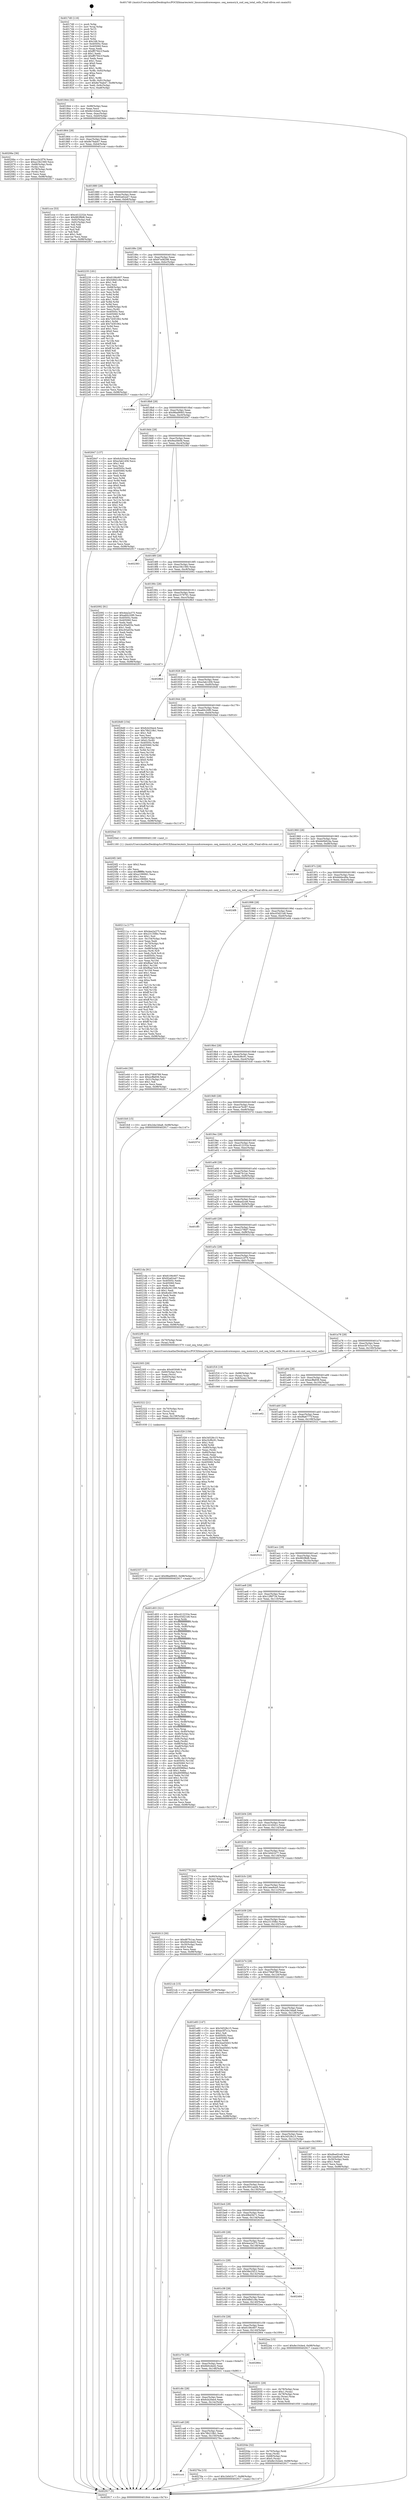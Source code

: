 digraph "0x4017d0" {
  label = "0x4017d0 (/mnt/c/Users/mathe/Desktop/tcc/POCII/binaries/extr_linuxsoundcoreseqoss..seq_memory.h_snd_seq_total_cells_Final-ollvm.out::main(0))"
  labelloc = "t"
  node[shape=record]

  Entry [label="",width=0.3,height=0.3,shape=circle,fillcolor=black,style=filled]
  "0x401844" [label="{
     0x401844 [32]\l
     | [instrs]\l
     &nbsp;&nbsp;0x401844 \<+6\>: mov -0x98(%rbp),%eax\l
     &nbsp;&nbsp;0x40184a \<+2\>: mov %eax,%ecx\l
     &nbsp;&nbsp;0x40184c \<+6\>: sub $0x8e10cbe4,%ecx\l
     &nbsp;&nbsp;0x401852 \<+6\>: mov %eax,-0xac(%rbp)\l
     &nbsp;&nbsp;0x401858 \<+6\>: mov %ecx,-0xb0(%rbp)\l
     &nbsp;&nbsp;0x40185e \<+6\>: je 000000000040206e \<main+0x89e\>\l
  }"]
  "0x40206e" [label="{
     0x40206e [36]\l
     | [instrs]\l
     &nbsp;&nbsp;0x40206e \<+5\>: mov $0xea2c2f76,%eax\l
     &nbsp;&nbsp;0x402073 \<+5\>: mov $0xa10b1560,%ecx\l
     &nbsp;&nbsp;0x402078 \<+4\>: mov -0x68(%rbp),%rdx\l
     &nbsp;&nbsp;0x40207c \<+2\>: mov (%rdx),%esi\l
     &nbsp;&nbsp;0x40207e \<+4\>: mov -0x78(%rbp),%rdx\l
     &nbsp;&nbsp;0x402082 \<+2\>: cmp (%rdx),%esi\l
     &nbsp;&nbsp;0x402084 \<+3\>: cmovl %ecx,%eax\l
     &nbsp;&nbsp;0x402087 \<+6\>: mov %eax,-0x98(%rbp)\l
     &nbsp;&nbsp;0x40208d \<+5\>: jmp 0000000000402917 \<main+0x1147\>\l
  }"]
  "0x401864" [label="{
     0x401864 [28]\l
     | [instrs]\l
     &nbsp;&nbsp;0x401864 \<+5\>: jmp 0000000000401869 \<main+0x99\>\l
     &nbsp;&nbsp;0x401869 \<+6\>: mov -0xac(%rbp),%eax\l
     &nbsp;&nbsp;0x40186f \<+5\>: sub $0x8e76ab47,%eax\l
     &nbsp;&nbsp;0x401874 \<+6\>: mov %eax,-0xb4(%rbp)\l
     &nbsp;&nbsp;0x40187a \<+6\>: je 0000000000401cce \<main+0x4fe\>\l
  }"]
  Exit [label="",width=0.3,height=0.3,shape=circle,fillcolor=black,style=filled,peripheries=2]
  "0x401cce" [label="{
     0x401cce [53]\l
     | [instrs]\l
     &nbsp;&nbsp;0x401cce \<+5\>: mov $0xcd12232e,%eax\l
     &nbsp;&nbsp;0x401cd3 \<+5\>: mov $0x982f8d6,%ecx\l
     &nbsp;&nbsp;0x401cd8 \<+6\>: mov -0x92(%rbp),%dl\l
     &nbsp;&nbsp;0x401cde \<+7\>: mov -0x91(%rbp),%sil\l
     &nbsp;&nbsp;0x401ce5 \<+3\>: mov %dl,%dil\l
     &nbsp;&nbsp;0x401ce8 \<+3\>: and %sil,%dil\l
     &nbsp;&nbsp;0x401ceb \<+3\>: xor %sil,%dl\l
     &nbsp;&nbsp;0x401cee \<+3\>: or %dl,%dil\l
     &nbsp;&nbsp;0x401cf1 \<+4\>: test $0x1,%dil\l
     &nbsp;&nbsp;0x401cf5 \<+3\>: cmovne %ecx,%eax\l
     &nbsp;&nbsp;0x401cf8 \<+6\>: mov %eax,-0x98(%rbp)\l
     &nbsp;&nbsp;0x401cfe \<+5\>: jmp 0000000000402917 \<main+0x1147\>\l
  }"]
  "0x401880" [label="{
     0x401880 [28]\l
     | [instrs]\l
     &nbsp;&nbsp;0x401880 \<+5\>: jmp 0000000000401885 \<main+0xb5\>\l
     &nbsp;&nbsp;0x401885 \<+6\>: mov -0xac(%rbp),%eax\l
     &nbsp;&nbsp;0x40188b \<+5\>: sub $0x92a62a47,%eax\l
     &nbsp;&nbsp;0x401890 \<+6\>: mov %eax,-0xb8(%rbp)\l
     &nbsp;&nbsp;0x401896 \<+6\>: je 0000000000402235 \<main+0xa65\>\l
  }"]
  "0x402917" [label="{
     0x402917 [5]\l
     | [instrs]\l
     &nbsp;&nbsp;0x402917 \<+5\>: jmp 0000000000401844 \<main+0x74\>\l
  }"]
  "0x4017d0" [label="{
     0x4017d0 [116]\l
     | [instrs]\l
     &nbsp;&nbsp;0x4017d0 \<+1\>: push %rbp\l
     &nbsp;&nbsp;0x4017d1 \<+3\>: mov %rsp,%rbp\l
     &nbsp;&nbsp;0x4017d4 \<+2\>: push %r15\l
     &nbsp;&nbsp;0x4017d6 \<+2\>: push %r14\l
     &nbsp;&nbsp;0x4017d8 \<+2\>: push %r13\l
     &nbsp;&nbsp;0x4017da \<+2\>: push %r12\l
     &nbsp;&nbsp;0x4017dc \<+1\>: push %rbx\l
     &nbsp;&nbsp;0x4017dd \<+7\>: sub $0x168,%rsp\l
     &nbsp;&nbsp;0x4017e4 \<+7\>: mov 0x40505c,%eax\l
     &nbsp;&nbsp;0x4017eb \<+7\>: mov 0x405060,%ecx\l
     &nbsp;&nbsp;0x4017f2 \<+2\>: mov %eax,%edx\l
     &nbsp;&nbsp;0x4017f4 \<+6\>: sub $0xff57941f,%edx\l
     &nbsp;&nbsp;0x4017fa \<+3\>: sub $0x1,%edx\l
     &nbsp;&nbsp;0x4017fd \<+6\>: add $0xff57941f,%edx\l
     &nbsp;&nbsp;0x401803 \<+3\>: imul %edx,%eax\l
     &nbsp;&nbsp;0x401806 \<+3\>: and $0x1,%eax\l
     &nbsp;&nbsp;0x401809 \<+3\>: cmp $0x0,%eax\l
     &nbsp;&nbsp;0x40180c \<+4\>: sete %r8b\l
     &nbsp;&nbsp;0x401810 \<+4\>: and $0x1,%r8b\l
     &nbsp;&nbsp;0x401814 \<+7\>: mov %r8b,-0x92(%rbp)\l
     &nbsp;&nbsp;0x40181b \<+3\>: cmp $0xa,%ecx\l
     &nbsp;&nbsp;0x40181e \<+4\>: setl %r8b\l
     &nbsp;&nbsp;0x401822 \<+4\>: and $0x1,%r8b\l
     &nbsp;&nbsp;0x401826 \<+7\>: mov %r8b,-0x91(%rbp)\l
     &nbsp;&nbsp;0x40182d \<+10\>: movl $0x8e76ab47,-0x98(%rbp)\l
     &nbsp;&nbsp;0x401837 \<+6\>: mov %edi,-0x9c(%rbp)\l
     &nbsp;&nbsp;0x40183d \<+7\>: mov %rsi,-0xa8(%rbp)\l
  }"]
  "0x401cc4" [label="{
     0x401cc4\l
  }", style=dashed]
  "0x402235" [label="{
     0x402235 [181]\l
     | [instrs]\l
     &nbsp;&nbsp;0x402235 \<+5\>: mov $0x6106c607,%eax\l
     &nbsp;&nbsp;0x40223a \<+5\>: mov $0x5d8d1c8a,%ecx\l
     &nbsp;&nbsp;0x40223f \<+2\>: mov $0x1,%dl\l
     &nbsp;&nbsp;0x402241 \<+2\>: xor %esi,%esi\l
     &nbsp;&nbsp;0x402243 \<+4\>: mov -0x68(%rbp),%rdi\l
     &nbsp;&nbsp;0x402247 \<+3\>: mov (%rdi),%r8d\l
     &nbsp;&nbsp;0x40224a \<+3\>: mov %esi,%r9d\l
     &nbsp;&nbsp;0x40224d \<+3\>: sub %r8d,%r9d\l
     &nbsp;&nbsp;0x402250 \<+3\>: mov %esi,%r8d\l
     &nbsp;&nbsp;0x402253 \<+4\>: sub $0x1,%r8d\l
     &nbsp;&nbsp;0x402257 \<+3\>: add %r8d,%r9d\l
     &nbsp;&nbsp;0x40225a \<+3\>: sub %r9d,%esi\l
     &nbsp;&nbsp;0x40225d \<+4\>: mov -0x68(%rbp),%rdi\l
     &nbsp;&nbsp;0x402261 \<+2\>: mov %esi,(%rdi)\l
     &nbsp;&nbsp;0x402263 \<+7\>: mov 0x40505c,%esi\l
     &nbsp;&nbsp;0x40226a \<+8\>: mov 0x405060,%r8d\l
     &nbsp;&nbsp;0x402272 \<+3\>: mov %esi,%r9d\l
     &nbsp;&nbsp;0x402275 \<+7\>: sub $0x7d3f1062,%r9d\l
     &nbsp;&nbsp;0x40227c \<+4\>: sub $0x1,%r9d\l
     &nbsp;&nbsp;0x402280 \<+7\>: add $0x7d3f1062,%r9d\l
     &nbsp;&nbsp;0x402287 \<+4\>: imul %r9d,%esi\l
     &nbsp;&nbsp;0x40228b \<+3\>: and $0x1,%esi\l
     &nbsp;&nbsp;0x40228e \<+3\>: cmp $0x0,%esi\l
     &nbsp;&nbsp;0x402291 \<+4\>: sete %r10b\l
     &nbsp;&nbsp;0x402295 \<+4\>: cmp $0xa,%r8d\l
     &nbsp;&nbsp;0x402299 \<+4\>: setl %r11b\l
     &nbsp;&nbsp;0x40229d \<+3\>: mov %r10b,%bl\l
     &nbsp;&nbsp;0x4022a0 \<+3\>: xor $0xff,%bl\l
     &nbsp;&nbsp;0x4022a3 \<+3\>: mov %r11b,%r14b\l
     &nbsp;&nbsp;0x4022a6 \<+4\>: xor $0xff,%r14b\l
     &nbsp;&nbsp;0x4022aa \<+3\>: xor $0x0,%dl\l
     &nbsp;&nbsp;0x4022ad \<+3\>: mov %bl,%r15b\l
     &nbsp;&nbsp;0x4022b0 \<+4\>: and $0x0,%r15b\l
     &nbsp;&nbsp;0x4022b4 \<+3\>: and %dl,%r10b\l
     &nbsp;&nbsp;0x4022b7 \<+3\>: mov %r14b,%r12b\l
     &nbsp;&nbsp;0x4022ba \<+4\>: and $0x0,%r12b\l
     &nbsp;&nbsp;0x4022be \<+3\>: and %dl,%r11b\l
     &nbsp;&nbsp;0x4022c1 \<+3\>: or %r10b,%r15b\l
     &nbsp;&nbsp;0x4022c4 \<+3\>: or %r11b,%r12b\l
     &nbsp;&nbsp;0x4022c7 \<+3\>: xor %r12b,%r15b\l
     &nbsp;&nbsp;0x4022ca \<+3\>: or %r14b,%bl\l
     &nbsp;&nbsp;0x4022cd \<+3\>: xor $0xff,%bl\l
     &nbsp;&nbsp;0x4022d0 \<+3\>: or $0x0,%dl\l
     &nbsp;&nbsp;0x4022d3 \<+2\>: and %dl,%bl\l
     &nbsp;&nbsp;0x4022d5 \<+3\>: or %bl,%r15b\l
     &nbsp;&nbsp;0x4022d8 \<+4\>: test $0x1,%r15b\l
     &nbsp;&nbsp;0x4022dc \<+3\>: cmovne %ecx,%eax\l
     &nbsp;&nbsp;0x4022df \<+6\>: mov %eax,-0x98(%rbp)\l
     &nbsp;&nbsp;0x4022e5 \<+5\>: jmp 0000000000402917 \<main+0x1147\>\l
  }"]
  "0x40189c" [label="{
     0x40189c [28]\l
     | [instrs]\l
     &nbsp;&nbsp;0x40189c \<+5\>: jmp 00000000004018a1 \<main+0xd1\>\l
     &nbsp;&nbsp;0x4018a1 \<+6\>: mov -0xac(%rbp),%eax\l
     &nbsp;&nbsp;0x4018a7 \<+5\>: sub $0x97e08298,%eax\l
     &nbsp;&nbsp;0x4018ac \<+6\>: mov %eax,-0xbc(%rbp)\l
     &nbsp;&nbsp;0x4018b2 \<+6\>: je 000000000040288e \<main+0x10be\>\l
  }"]
  "0x40276a" [label="{
     0x40276a [15]\l
     | [instrs]\l
     &nbsp;&nbsp;0x40276a \<+10\>: movl $0x1b0d1b77,-0x98(%rbp)\l
     &nbsp;&nbsp;0x402774 \<+5\>: jmp 0000000000402917 \<main+0x1147\>\l
  }"]
  "0x40288e" [label="{
     0x40288e\l
  }", style=dashed]
  "0x4018b8" [label="{
     0x4018b8 [28]\l
     | [instrs]\l
     &nbsp;&nbsp;0x4018b8 \<+5\>: jmp 00000000004018bd \<main+0xed\>\l
     &nbsp;&nbsp;0x4018bd \<+6\>: mov -0xac(%rbp),%eax\l
     &nbsp;&nbsp;0x4018c3 \<+5\>: sub $0x98ad9063,%eax\l
     &nbsp;&nbsp;0x4018c8 \<+6\>: mov %eax,-0xc0(%rbp)\l
     &nbsp;&nbsp;0x4018ce \<+6\>: je 0000000000402647 \<main+0xe77\>\l
  }"]
  "0x401ca8" [label="{
     0x401ca8 [28]\l
     | [instrs]\l
     &nbsp;&nbsp;0x401ca8 \<+5\>: jmp 0000000000401cad \<main+0x4dd\>\l
     &nbsp;&nbsp;0x401cad \<+6\>: mov -0xac(%rbp),%eax\l
     &nbsp;&nbsp;0x401cb3 \<+5\>: sub $0x78b219b1,%eax\l
     &nbsp;&nbsp;0x401cb8 \<+6\>: mov %eax,-0x150(%rbp)\l
     &nbsp;&nbsp;0x401cbe \<+6\>: je 000000000040276a \<main+0xf9a\>\l
  }"]
  "0x402647" [label="{
     0x402647 [137]\l
     | [instrs]\l
     &nbsp;&nbsp;0x402647 \<+5\>: mov $0x6cb20ee4,%eax\l
     &nbsp;&nbsp;0x40264c \<+5\>: mov $0xa3ab1456,%ecx\l
     &nbsp;&nbsp;0x402651 \<+2\>: mov $0x1,%dl\l
     &nbsp;&nbsp;0x402653 \<+2\>: xor %esi,%esi\l
     &nbsp;&nbsp;0x402655 \<+7\>: mov 0x40505c,%edi\l
     &nbsp;&nbsp;0x40265c \<+8\>: mov 0x405060,%r8d\l
     &nbsp;&nbsp;0x402664 \<+3\>: sub $0x1,%esi\l
     &nbsp;&nbsp;0x402667 \<+3\>: mov %edi,%r9d\l
     &nbsp;&nbsp;0x40266a \<+3\>: add %esi,%r9d\l
     &nbsp;&nbsp;0x40266d \<+4\>: imul %r9d,%edi\l
     &nbsp;&nbsp;0x402671 \<+3\>: and $0x1,%edi\l
     &nbsp;&nbsp;0x402674 \<+3\>: cmp $0x0,%edi\l
     &nbsp;&nbsp;0x402677 \<+4\>: sete %r10b\l
     &nbsp;&nbsp;0x40267b \<+4\>: cmp $0xa,%r8d\l
     &nbsp;&nbsp;0x40267f \<+4\>: setl %r11b\l
     &nbsp;&nbsp;0x402683 \<+3\>: mov %r10b,%bl\l
     &nbsp;&nbsp;0x402686 \<+3\>: xor $0xff,%bl\l
     &nbsp;&nbsp;0x402689 \<+3\>: mov %r11b,%r14b\l
     &nbsp;&nbsp;0x40268c \<+4\>: xor $0xff,%r14b\l
     &nbsp;&nbsp;0x402690 \<+3\>: xor $0x1,%dl\l
     &nbsp;&nbsp;0x402693 \<+3\>: mov %bl,%r15b\l
     &nbsp;&nbsp;0x402696 \<+4\>: and $0xff,%r15b\l
     &nbsp;&nbsp;0x40269a \<+3\>: and %dl,%r10b\l
     &nbsp;&nbsp;0x40269d \<+3\>: mov %r14b,%r12b\l
     &nbsp;&nbsp;0x4026a0 \<+4\>: and $0xff,%r12b\l
     &nbsp;&nbsp;0x4026a4 \<+3\>: and %dl,%r11b\l
     &nbsp;&nbsp;0x4026a7 \<+3\>: or %r10b,%r15b\l
     &nbsp;&nbsp;0x4026aa \<+3\>: or %r11b,%r12b\l
     &nbsp;&nbsp;0x4026ad \<+3\>: xor %r12b,%r15b\l
     &nbsp;&nbsp;0x4026b0 \<+3\>: or %r14b,%bl\l
     &nbsp;&nbsp;0x4026b3 \<+3\>: xor $0xff,%bl\l
     &nbsp;&nbsp;0x4026b6 \<+3\>: or $0x1,%dl\l
     &nbsp;&nbsp;0x4026b9 \<+2\>: and %dl,%bl\l
     &nbsp;&nbsp;0x4026bb \<+3\>: or %bl,%r15b\l
     &nbsp;&nbsp;0x4026be \<+4\>: test $0x1,%r15b\l
     &nbsp;&nbsp;0x4026c2 \<+3\>: cmovne %ecx,%eax\l
     &nbsp;&nbsp;0x4026c5 \<+6\>: mov %eax,-0x98(%rbp)\l
     &nbsp;&nbsp;0x4026cb \<+5\>: jmp 0000000000402917 \<main+0x1147\>\l
  }"]
  "0x4018d4" [label="{
     0x4018d4 [28]\l
     | [instrs]\l
     &nbsp;&nbsp;0x4018d4 \<+5\>: jmp 00000000004018d9 \<main+0x109\>\l
     &nbsp;&nbsp;0x4018d9 \<+6\>: mov -0xac(%rbp),%eax\l
     &nbsp;&nbsp;0x4018df \<+5\>: sub $0x9ea5fe0b,%eax\l
     &nbsp;&nbsp;0x4018e4 \<+6\>: mov %eax,-0xc4(%rbp)\l
     &nbsp;&nbsp;0x4018ea \<+6\>: je 0000000000402383 \<main+0xbb3\>\l
  }"]
  "0x402900" [label="{
     0x402900\l
  }", style=dashed]
  "0x402383" [label="{
     0x402383\l
  }", style=dashed]
  "0x4018f0" [label="{
     0x4018f0 [28]\l
     | [instrs]\l
     &nbsp;&nbsp;0x4018f0 \<+5\>: jmp 00000000004018f5 \<main+0x125\>\l
     &nbsp;&nbsp;0x4018f5 \<+6\>: mov -0xac(%rbp),%eax\l
     &nbsp;&nbsp;0x4018fb \<+5\>: sub $0xa10b1560,%eax\l
     &nbsp;&nbsp;0x401900 \<+6\>: mov %eax,-0xc8(%rbp)\l
     &nbsp;&nbsp;0x401906 \<+6\>: je 0000000000402092 \<main+0x8c2\>\l
  }"]
  "0x402337" [label="{
     0x402337 [15]\l
     | [instrs]\l
     &nbsp;&nbsp;0x402337 \<+10\>: movl $0x98ad9063,-0x98(%rbp)\l
     &nbsp;&nbsp;0x402341 \<+5\>: jmp 0000000000402917 \<main+0x1147\>\l
  }"]
  "0x402092" [label="{
     0x402092 [91]\l
     | [instrs]\l
     &nbsp;&nbsp;0x402092 \<+5\>: mov $0x4ea2a375,%eax\l
     &nbsp;&nbsp;0x402097 \<+5\>: mov $0xa60c20f0,%ecx\l
     &nbsp;&nbsp;0x40209c \<+7\>: mov 0x40505c,%edx\l
     &nbsp;&nbsp;0x4020a3 \<+7\>: mov 0x405060,%esi\l
     &nbsp;&nbsp;0x4020aa \<+2\>: mov %edx,%edi\l
     &nbsp;&nbsp;0x4020ac \<+6\>: add $0xc93af25e,%edi\l
     &nbsp;&nbsp;0x4020b2 \<+3\>: sub $0x1,%edi\l
     &nbsp;&nbsp;0x4020b5 \<+6\>: sub $0xc93af25e,%edi\l
     &nbsp;&nbsp;0x4020bb \<+3\>: imul %edi,%edx\l
     &nbsp;&nbsp;0x4020be \<+3\>: and $0x1,%edx\l
     &nbsp;&nbsp;0x4020c1 \<+3\>: cmp $0x0,%edx\l
     &nbsp;&nbsp;0x4020c4 \<+4\>: sete %r8b\l
     &nbsp;&nbsp;0x4020c8 \<+3\>: cmp $0xa,%esi\l
     &nbsp;&nbsp;0x4020cb \<+4\>: setl %r9b\l
     &nbsp;&nbsp;0x4020cf \<+3\>: mov %r8b,%r10b\l
     &nbsp;&nbsp;0x4020d2 \<+3\>: and %r9b,%r10b\l
     &nbsp;&nbsp;0x4020d5 \<+3\>: xor %r9b,%r8b\l
     &nbsp;&nbsp;0x4020d8 \<+3\>: or %r8b,%r10b\l
     &nbsp;&nbsp;0x4020db \<+4\>: test $0x1,%r10b\l
     &nbsp;&nbsp;0x4020df \<+3\>: cmovne %ecx,%eax\l
     &nbsp;&nbsp;0x4020e2 \<+6\>: mov %eax,-0x98(%rbp)\l
     &nbsp;&nbsp;0x4020e8 \<+5\>: jmp 0000000000402917 \<main+0x1147\>\l
  }"]
  "0x40190c" [label="{
     0x40190c [28]\l
     | [instrs]\l
     &nbsp;&nbsp;0x40190c \<+5\>: jmp 0000000000401911 \<main+0x141\>\l
     &nbsp;&nbsp;0x401911 \<+6\>: mov -0xac(%rbp),%eax\l
     &nbsp;&nbsp;0x401917 \<+5\>: sub $0xa1579791,%eax\l
     &nbsp;&nbsp;0x40191c \<+6\>: mov %eax,-0xcc(%rbp)\l
     &nbsp;&nbsp;0x401922 \<+6\>: je 00000000004028b3 \<main+0x10e3\>\l
  }"]
  "0x402322" [label="{
     0x402322 [21]\l
     | [instrs]\l
     &nbsp;&nbsp;0x402322 \<+4\>: mov -0x70(%rbp),%rcx\l
     &nbsp;&nbsp;0x402326 \<+3\>: mov (%rcx),%rcx\l
     &nbsp;&nbsp;0x402329 \<+3\>: mov %rcx,%rdi\l
     &nbsp;&nbsp;0x40232c \<+6\>: mov %eax,-0x158(%rbp)\l
     &nbsp;&nbsp;0x402332 \<+5\>: call 0000000000401030 \<free@plt\>\l
     | [calls]\l
     &nbsp;&nbsp;0x401030 \{1\} (unknown)\l
  }"]
  "0x4028b3" [label="{
     0x4028b3\l
  }", style=dashed]
  "0x401928" [label="{
     0x401928 [28]\l
     | [instrs]\l
     &nbsp;&nbsp;0x401928 \<+5\>: jmp 000000000040192d \<main+0x15d\>\l
     &nbsp;&nbsp;0x40192d \<+6\>: mov -0xac(%rbp),%eax\l
     &nbsp;&nbsp;0x401933 \<+5\>: sub $0xa3ab1456,%eax\l
     &nbsp;&nbsp;0x401938 \<+6\>: mov %eax,-0xd0(%rbp)\l
     &nbsp;&nbsp;0x40193e \<+6\>: je 00000000004026d0 \<main+0xf00\>\l
  }"]
  "0x402305" [label="{
     0x402305 [29]\l
     | [instrs]\l
     &nbsp;&nbsp;0x402305 \<+10\>: movabs $0x4030d6,%rdi\l
     &nbsp;&nbsp;0x40230f \<+4\>: mov -0x60(%rbp),%rcx\l
     &nbsp;&nbsp;0x402313 \<+2\>: mov %eax,(%rcx)\l
     &nbsp;&nbsp;0x402315 \<+4\>: mov -0x60(%rbp),%rcx\l
     &nbsp;&nbsp;0x402319 \<+2\>: mov (%rcx),%esi\l
     &nbsp;&nbsp;0x40231b \<+2\>: mov $0x0,%al\l
     &nbsp;&nbsp;0x40231d \<+5\>: call 0000000000401040 \<printf@plt\>\l
     | [calls]\l
     &nbsp;&nbsp;0x401040 \{1\} (unknown)\l
  }"]
  "0x4026d0" [label="{
     0x4026d0 [154]\l
     | [instrs]\l
     &nbsp;&nbsp;0x4026d0 \<+5\>: mov $0x6cb20ee4,%eax\l
     &nbsp;&nbsp;0x4026d5 \<+5\>: mov $0x78b219b1,%ecx\l
     &nbsp;&nbsp;0x4026da \<+2\>: mov $0x1,%dl\l
     &nbsp;&nbsp;0x4026dc \<+2\>: xor %esi,%esi\l
     &nbsp;&nbsp;0x4026de \<+7\>: mov -0x90(%rbp),%rdi\l
     &nbsp;&nbsp;0x4026e5 \<+6\>: movl $0x0,(%rdi)\l
     &nbsp;&nbsp;0x4026eb \<+8\>: mov 0x40505c,%r8d\l
     &nbsp;&nbsp;0x4026f3 \<+8\>: mov 0x405060,%r9d\l
     &nbsp;&nbsp;0x4026fb \<+3\>: sub $0x1,%esi\l
     &nbsp;&nbsp;0x4026fe \<+3\>: mov %r8d,%r10d\l
     &nbsp;&nbsp;0x402701 \<+3\>: add %esi,%r10d\l
     &nbsp;&nbsp;0x402704 \<+4\>: imul %r10d,%r8d\l
     &nbsp;&nbsp;0x402708 \<+4\>: and $0x1,%r8d\l
     &nbsp;&nbsp;0x40270c \<+4\>: cmp $0x0,%r8d\l
     &nbsp;&nbsp;0x402710 \<+4\>: sete %r11b\l
     &nbsp;&nbsp;0x402714 \<+4\>: cmp $0xa,%r9d\l
     &nbsp;&nbsp;0x402718 \<+3\>: setl %bl\l
     &nbsp;&nbsp;0x40271b \<+3\>: mov %r11b,%r14b\l
     &nbsp;&nbsp;0x40271e \<+4\>: xor $0xff,%r14b\l
     &nbsp;&nbsp;0x402722 \<+3\>: mov %bl,%r15b\l
     &nbsp;&nbsp;0x402725 \<+4\>: xor $0xff,%r15b\l
     &nbsp;&nbsp;0x402729 \<+3\>: xor $0x1,%dl\l
     &nbsp;&nbsp;0x40272c \<+3\>: mov %r14b,%r12b\l
     &nbsp;&nbsp;0x40272f \<+4\>: and $0xff,%r12b\l
     &nbsp;&nbsp;0x402733 \<+3\>: and %dl,%r11b\l
     &nbsp;&nbsp;0x402736 \<+3\>: mov %r15b,%r13b\l
     &nbsp;&nbsp;0x402739 \<+4\>: and $0xff,%r13b\l
     &nbsp;&nbsp;0x40273d \<+2\>: and %dl,%bl\l
     &nbsp;&nbsp;0x40273f \<+3\>: or %r11b,%r12b\l
     &nbsp;&nbsp;0x402742 \<+3\>: or %bl,%r13b\l
     &nbsp;&nbsp;0x402745 \<+3\>: xor %r13b,%r12b\l
     &nbsp;&nbsp;0x402748 \<+3\>: or %r15b,%r14b\l
     &nbsp;&nbsp;0x40274b \<+4\>: xor $0xff,%r14b\l
     &nbsp;&nbsp;0x40274f \<+3\>: or $0x1,%dl\l
     &nbsp;&nbsp;0x402752 \<+3\>: and %dl,%r14b\l
     &nbsp;&nbsp;0x402755 \<+3\>: or %r14b,%r12b\l
     &nbsp;&nbsp;0x402758 \<+4\>: test $0x1,%r12b\l
     &nbsp;&nbsp;0x40275c \<+3\>: cmovne %ecx,%eax\l
     &nbsp;&nbsp;0x40275f \<+6\>: mov %eax,-0x98(%rbp)\l
     &nbsp;&nbsp;0x402765 \<+5\>: jmp 0000000000402917 \<main+0x1147\>\l
  }"]
  "0x401944" [label="{
     0x401944 [28]\l
     | [instrs]\l
     &nbsp;&nbsp;0x401944 \<+5\>: jmp 0000000000401949 \<main+0x179\>\l
     &nbsp;&nbsp;0x401949 \<+6\>: mov -0xac(%rbp),%eax\l
     &nbsp;&nbsp;0x40194f \<+5\>: sub $0xa60c20f0,%eax\l
     &nbsp;&nbsp;0x401954 \<+6\>: mov %eax,-0xd4(%rbp)\l
     &nbsp;&nbsp;0x40195a \<+6\>: je 00000000004020ed \<main+0x91d\>\l
  }"]
  "0x40211a" [label="{
     0x40211a [177]\l
     | [instrs]\l
     &nbsp;&nbsp;0x40211a \<+5\>: mov $0x4ea2a375,%ecx\l
     &nbsp;&nbsp;0x40211f \<+5\>: mov $0x23135fbc,%edx\l
     &nbsp;&nbsp;0x402124 \<+3\>: mov $0x1,%sil\l
     &nbsp;&nbsp;0x402127 \<+6\>: mov -0x154(%rbp),%edi\l
     &nbsp;&nbsp;0x40212d \<+3\>: imul %eax,%edi\l
     &nbsp;&nbsp;0x402130 \<+4\>: mov -0x70(%rbp),%r8\l
     &nbsp;&nbsp;0x402134 \<+3\>: mov (%r8),%r8\l
     &nbsp;&nbsp;0x402137 \<+4\>: mov -0x68(%rbp),%r9\l
     &nbsp;&nbsp;0x40213b \<+3\>: movslq (%r9),%r9\l
     &nbsp;&nbsp;0x40213e \<+4\>: mov %edi,(%r8,%r9,4)\l
     &nbsp;&nbsp;0x402142 \<+7\>: mov 0x40505c,%eax\l
     &nbsp;&nbsp;0x402149 \<+7\>: mov 0x405060,%edi\l
     &nbsp;&nbsp;0x402150 \<+3\>: mov %eax,%r10d\l
     &nbsp;&nbsp;0x402153 \<+7\>: add $0xf6aa7dc6,%r10d\l
     &nbsp;&nbsp;0x40215a \<+4\>: sub $0x1,%r10d\l
     &nbsp;&nbsp;0x40215e \<+7\>: sub $0xf6aa7dc6,%r10d\l
     &nbsp;&nbsp;0x402165 \<+4\>: imul %r10d,%eax\l
     &nbsp;&nbsp;0x402169 \<+3\>: and $0x1,%eax\l
     &nbsp;&nbsp;0x40216c \<+3\>: cmp $0x0,%eax\l
     &nbsp;&nbsp;0x40216f \<+4\>: sete %r11b\l
     &nbsp;&nbsp;0x402173 \<+3\>: cmp $0xa,%edi\l
     &nbsp;&nbsp;0x402176 \<+3\>: setl %bl\l
     &nbsp;&nbsp;0x402179 \<+3\>: mov %r11b,%r14b\l
     &nbsp;&nbsp;0x40217c \<+4\>: xor $0xff,%r14b\l
     &nbsp;&nbsp;0x402180 \<+3\>: mov %bl,%r15b\l
     &nbsp;&nbsp;0x402183 \<+4\>: xor $0xff,%r15b\l
     &nbsp;&nbsp;0x402187 \<+4\>: xor $0x1,%sil\l
     &nbsp;&nbsp;0x40218b \<+3\>: mov %r14b,%r12b\l
     &nbsp;&nbsp;0x40218e \<+4\>: and $0xff,%r12b\l
     &nbsp;&nbsp;0x402192 \<+3\>: and %sil,%r11b\l
     &nbsp;&nbsp;0x402195 \<+3\>: mov %r15b,%r13b\l
     &nbsp;&nbsp;0x402198 \<+4\>: and $0xff,%r13b\l
     &nbsp;&nbsp;0x40219c \<+3\>: and %sil,%bl\l
     &nbsp;&nbsp;0x40219f \<+3\>: or %r11b,%r12b\l
     &nbsp;&nbsp;0x4021a2 \<+3\>: or %bl,%r13b\l
     &nbsp;&nbsp;0x4021a5 \<+3\>: xor %r13b,%r12b\l
     &nbsp;&nbsp;0x4021a8 \<+3\>: or %r15b,%r14b\l
     &nbsp;&nbsp;0x4021ab \<+4\>: xor $0xff,%r14b\l
     &nbsp;&nbsp;0x4021af \<+4\>: or $0x1,%sil\l
     &nbsp;&nbsp;0x4021b3 \<+3\>: and %sil,%r14b\l
     &nbsp;&nbsp;0x4021b6 \<+3\>: or %r14b,%r12b\l
     &nbsp;&nbsp;0x4021b9 \<+4\>: test $0x1,%r12b\l
     &nbsp;&nbsp;0x4021bd \<+3\>: cmovne %edx,%ecx\l
     &nbsp;&nbsp;0x4021c0 \<+6\>: mov %ecx,-0x98(%rbp)\l
     &nbsp;&nbsp;0x4021c6 \<+5\>: jmp 0000000000402917 \<main+0x1147\>\l
  }"]
  "0x4020ed" [label="{
     0x4020ed [5]\l
     | [instrs]\l
     &nbsp;&nbsp;0x4020ed \<+5\>: call 0000000000401160 \<next_i\>\l
     | [calls]\l
     &nbsp;&nbsp;0x401160 \{1\} (/mnt/c/Users/mathe/Desktop/tcc/POCII/binaries/extr_linuxsoundcoreseqoss..seq_memory.h_snd_seq_total_cells_Final-ollvm.out::next_i)\l
  }"]
  "0x401960" [label="{
     0x401960 [28]\l
     | [instrs]\l
     &nbsp;&nbsp;0x401960 \<+5\>: jmp 0000000000401965 \<main+0x195\>\l
     &nbsp;&nbsp;0x401965 \<+6\>: mov -0xac(%rbp),%eax\l
     &nbsp;&nbsp;0x40196b \<+5\>: sub $0xbb0b624a,%eax\l
     &nbsp;&nbsp;0x401970 \<+6\>: mov %eax,-0xd8(%rbp)\l
     &nbsp;&nbsp;0x401976 \<+6\>: je 0000000000402346 \<main+0xb76\>\l
  }"]
  "0x4020f2" [label="{
     0x4020f2 [40]\l
     | [instrs]\l
     &nbsp;&nbsp;0x4020f2 \<+5\>: mov $0x2,%ecx\l
     &nbsp;&nbsp;0x4020f7 \<+1\>: cltd\l
     &nbsp;&nbsp;0x4020f8 \<+2\>: idiv %ecx\l
     &nbsp;&nbsp;0x4020fa \<+6\>: imul $0xfffffffe,%edx,%ecx\l
     &nbsp;&nbsp;0x402100 \<+6\>: add $0xa1090fd1,%ecx\l
     &nbsp;&nbsp;0x402106 \<+3\>: add $0x1,%ecx\l
     &nbsp;&nbsp;0x402109 \<+6\>: sub $0xa1090fd1,%ecx\l
     &nbsp;&nbsp;0x40210f \<+6\>: mov %ecx,-0x154(%rbp)\l
     &nbsp;&nbsp;0x402115 \<+5\>: call 0000000000401160 \<next_i\>\l
     | [calls]\l
     &nbsp;&nbsp;0x401160 \{1\} (/mnt/c/Users/mathe/Desktop/tcc/POCII/binaries/extr_linuxsoundcoreseqoss..seq_memory.h_snd_seq_total_cells_Final-ollvm.out::next_i)\l
  }"]
  "0x402346" [label="{
     0x402346\l
  }", style=dashed]
  "0x40197c" [label="{
     0x40197c [28]\l
     | [instrs]\l
     &nbsp;&nbsp;0x40197c \<+5\>: jmp 0000000000401981 \<main+0x1b1\>\l
     &nbsp;&nbsp;0x401981 \<+6\>: mov -0xac(%rbp),%eax\l
     &nbsp;&nbsp;0x401987 \<+5\>: sub $0xbbbbcd9a,%eax\l
     &nbsp;&nbsp;0x40198c \<+6\>: mov %eax,-0xdc(%rbp)\l
     &nbsp;&nbsp;0x401992 \<+6\>: je 00000000004024f8 \<main+0xd28\>\l
  }"]
  "0x40204e" [label="{
     0x40204e [32]\l
     | [instrs]\l
     &nbsp;&nbsp;0x40204e \<+4\>: mov -0x70(%rbp),%rdi\l
     &nbsp;&nbsp;0x402052 \<+3\>: mov %rax,(%rdi)\l
     &nbsp;&nbsp;0x402055 \<+4\>: mov -0x68(%rbp),%rax\l
     &nbsp;&nbsp;0x402059 \<+6\>: movl $0x0,(%rax)\l
     &nbsp;&nbsp;0x40205f \<+10\>: movl $0x8e10cbe4,-0x98(%rbp)\l
     &nbsp;&nbsp;0x402069 \<+5\>: jmp 0000000000402917 \<main+0x1147\>\l
  }"]
  "0x4024f8" [label="{
     0x4024f8\l
  }", style=dashed]
  "0x401998" [label="{
     0x401998 [28]\l
     | [instrs]\l
     &nbsp;&nbsp;0x401998 \<+5\>: jmp 000000000040199d \<main+0x1cd\>\l
     &nbsp;&nbsp;0x40199d \<+6\>: mov -0xac(%rbp),%eax\l
     &nbsp;&nbsp;0x4019a3 \<+5\>: sub $0xc03d21e8,%eax\l
     &nbsp;&nbsp;0x4019a8 \<+6\>: mov %eax,-0xe0(%rbp)\l
     &nbsp;&nbsp;0x4019ae \<+6\>: je 0000000000401e44 \<main+0x674\>\l
  }"]
  "0x401c8c" [label="{
     0x401c8c [28]\l
     | [instrs]\l
     &nbsp;&nbsp;0x401c8c \<+5\>: jmp 0000000000401c91 \<main+0x4c1\>\l
     &nbsp;&nbsp;0x401c91 \<+6\>: mov -0xac(%rbp),%eax\l
     &nbsp;&nbsp;0x401c97 \<+5\>: sub $0x6cb20ee4,%eax\l
     &nbsp;&nbsp;0x401c9c \<+6\>: mov %eax,-0x14c(%rbp)\l
     &nbsp;&nbsp;0x401ca2 \<+6\>: je 0000000000402900 \<main+0x1130\>\l
  }"]
  "0x401e44" [label="{
     0x401e44 [30]\l
     | [instrs]\l
     &nbsp;&nbsp;0x401e44 \<+5\>: mov $0x279b9789,%eax\l
     &nbsp;&nbsp;0x401e49 \<+5\>: mov $0xecffa656,%ecx\l
     &nbsp;&nbsp;0x401e4e \<+3\>: mov -0x31(%rbp),%dl\l
     &nbsp;&nbsp;0x401e51 \<+3\>: test $0x1,%dl\l
     &nbsp;&nbsp;0x401e54 \<+3\>: cmovne %ecx,%eax\l
     &nbsp;&nbsp;0x401e57 \<+6\>: mov %eax,-0x98(%rbp)\l
     &nbsp;&nbsp;0x401e5d \<+5\>: jmp 0000000000402917 \<main+0x1147\>\l
  }"]
  "0x4019b4" [label="{
     0x4019b4 [28]\l
     | [instrs]\l
     &nbsp;&nbsp;0x4019b4 \<+5\>: jmp 00000000004019b9 \<main+0x1e9\>\l
     &nbsp;&nbsp;0x4019b9 \<+6\>: mov -0xac(%rbp),%eax\l
     &nbsp;&nbsp;0x4019bf \<+5\>: sub $0xc5cf6c91,%eax\l
     &nbsp;&nbsp;0x4019c4 \<+6\>: mov %eax,-0xe4(%rbp)\l
     &nbsp;&nbsp;0x4019ca \<+6\>: je 0000000000401fc8 \<main+0x7f8\>\l
  }"]
  "0x402031" [label="{
     0x402031 [29]\l
     | [instrs]\l
     &nbsp;&nbsp;0x402031 \<+4\>: mov -0x78(%rbp),%rax\l
     &nbsp;&nbsp;0x402035 \<+6\>: movl $0x1,(%rax)\l
     &nbsp;&nbsp;0x40203b \<+4\>: mov -0x78(%rbp),%rax\l
     &nbsp;&nbsp;0x40203f \<+3\>: movslq (%rax),%rax\l
     &nbsp;&nbsp;0x402042 \<+4\>: shl $0x2,%rax\l
     &nbsp;&nbsp;0x402046 \<+3\>: mov %rax,%rdi\l
     &nbsp;&nbsp;0x402049 \<+5\>: call 0000000000401050 \<malloc@plt\>\l
     | [calls]\l
     &nbsp;&nbsp;0x401050 \{1\} (unknown)\l
  }"]
  "0x401fc8" [label="{
     0x401fc8 [15]\l
     | [instrs]\l
     &nbsp;&nbsp;0x401fc8 \<+10\>: movl $0x2da1bba8,-0x98(%rbp)\l
     &nbsp;&nbsp;0x401fd2 \<+5\>: jmp 0000000000402917 \<main+0x1147\>\l
  }"]
  "0x4019d0" [label="{
     0x4019d0 [28]\l
     | [instrs]\l
     &nbsp;&nbsp;0x4019d0 \<+5\>: jmp 00000000004019d5 \<main+0x205\>\l
     &nbsp;&nbsp;0x4019d5 \<+6\>: mov -0xac(%rbp),%eax\l
     &nbsp;&nbsp;0x4019db \<+5\>: sub $0xcce7b287,%eax\l
     &nbsp;&nbsp;0x4019e0 \<+6\>: mov %eax,-0xe8(%rbp)\l
     &nbsp;&nbsp;0x4019e6 \<+6\>: je 000000000040257d \<main+0xdad\>\l
  }"]
  "0x401c70" [label="{
     0x401c70 [28]\l
     | [instrs]\l
     &nbsp;&nbsp;0x401c70 \<+5\>: jmp 0000000000401c75 \<main+0x4a5\>\l
     &nbsp;&nbsp;0x401c75 \<+6\>: mov -0xac(%rbp),%eax\l
     &nbsp;&nbsp;0x401c7b \<+5\>: sub $0x6b0cded2,%eax\l
     &nbsp;&nbsp;0x401c80 \<+6\>: mov %eax,-0x148(%rbp)\l
     &nbsp;&nbsp;0x401c86 \<+6\>: je 0000000000402031 \<main+0x861\>\l
  }"]
  "0x40257d" [label="{
     0x40257d\l
  }", style=dashed]
  "0x4019ec" [label="{
     0x4019ec [28]\l
     | [instrs]\l
     &nbsp;&nbsp;0x4019ec \<+5\>: jmp 00000000004019f1 \<main+0x221\>\l
     &nbsp;&nbsp;0x4019f1 \<+6\>: mov -0xac(%rbp),%eax\l
     &nbsp;&nbsp;0x4019f7 \<+5\>: sub $0xcd12232e,%eax\l
     &nbsp;&nbsp;0x4019fc \<+6\>: mov %eax,-0xec(%rbp)\l
     &nbsp;&nbsp;0x401a02 \<+6\>: je 0000000000402791 \<main+0xfc1\>\l
  }"]
  "0x402864" [label="{
     0x402864\l
  }", style=dashed]
  "0x402791" [label="{
     0x402791\l
  }", style=dashed]
  "0x401a08" [label="{
     0x401a08 [28]\l
     | [instrs]\l
     &nbsp;&nbsp;0x401a08 \<+5\>: jmp 0000000000401a0d \<main+0x23d\>\l
     &nbsp;&nbsp;0x401a0d \<+6\>: mov -0xac(%rbp),%eax\l
     &nbsp;&nbsp;0x401a13 \<+5\>: sub $0xd67fc1ac,%eax\l
     &nbsp;&nbsp;0x401a18 \<+6\>: mov %eax,-0xf0(%rbp)\l
     &nbsp;&nbsp;0x401a1e \<+6\>: je 0000000000402624 \<main+0xe54\>\l
  }"]
  "0x401c54" [label="{
     0x401c54 [28]\l
     | [instrs]\l
     &nbsp;&nbsp;0x401c54 \<+5\>: jmp 0000000000401c59 \<main+0x489\>\l
     &nbsp;&nbsp;0x401c59 \<+6\>: mov -0xac(%rbp),%eax\l
     &nbsp;&nbsp;0x401c5f \<+5\>: sub $0x6106c607,%eax\l
     &nbsp;&nbsp;0x401c64 \<+6\>: mov %eax,-0x144(%rbp)\l
     &nbsp;&nbsp;0x401c6a \<+6\>: je 0000000000402864 \<main+0x1094\>\l
  }"]
  "0x402624" [label="{
     0x402624\l
  }", style=dashed]
  "0x401a24" [label="{
     0x401a24 [28]\l
     | [instrs]\l
     &nbsp;&nbsp;0x401a24 \<+5\>: jmp 0000000000401a29 \<main+0x259\>\l
     &nbsp;&nbsp;0x401a29 \<+6\>: mov -0xac(%rbp),%eax\l
     &nbsp;&nbsp;0x401a2f \<+5\>: sub $0xdbad2ce6,%eax\l
     &nbsp;&nbsp;0x401a34 \<+6\>: mov %eax,-0xf4(%rbp)\l
     &nbsp;&nbsp;0x401a3a \<+6\>: je 0000000000401ff5 \<main+0x825\>\l
  }"]
  "0x4022ea" [label="{
     0x4022ea [15]\l
     | [instrs]\l
     &nbsp;&nbsp;0x4022ea \<+10\>: movl $0x8e10cbe4,-0x98(%rbp)\l
     &nbsp;&nbsp;0x4022f4 \<+5\>: jmp 0000000000402917 \<main+0x1147\>\l
  }"]
  "0x401ff5" [label="{
     0x401ff5\l
  }", style=dashed]
  "0x401a40" [label="{
     0x401a40 [28]\l
     | [instrs]\l
     &nbsp;&nbsp;0x401a40 \<+5\>: jmp 0000000000401a45 \<main+0x275\>\l
     &nbsp;&nbsp;0x401a45 \<+6\>: mov -0xac(%rbp),%eax\l
     &nbsp;&nbsp;0x401a4b \<+5\>: sub $0xe2279bf7,%eax\l
     &nbsp;&nbsp;0x401a50 \<+6\>: mov %eax,-0xf8(%rbp)\l
     &nbsp;&nbsp;0x401a56 \<+6\>: je 00000000004021da \<main+0xa0a\>\l
  }"]
  "0x401c38" [label="{
     0x401c38 [28]\l
     | [instrs]\l
     &nbsp;&nbsp;0x401c38 \<+5\>: jmp 0000000000401c3d \<main+0x46d\>\l
     &nbsp;&nbsp;0x401c3d \<+6\>: mov -0xac(%rbp),%eax\l
     &nbsp;&nbsp;0x401c43 \<+5\>: sub $0x5d8d1c8a,%eax\l
     &nbsp;&nbsp;0x401c48 \<+6\>: mov %eax,-0x140(%rbp)\l
     &nbsp;&nbsp;0x401c4e \<+6\>: je 00000000004022ea \<main+0xb1a\>\l
  }"]
  "0x4021da" [label="{
     0x4021da [91]\l
     | [instrs]\l
     &nbsp;&nbsp;0x4021da \<+5\>: mov $0x6106c607,%eax\l
     &nbsp;&nbsp;0x4021df \<+5\>: mov $0x92a62a47,%ecx\l
     &nbsp;&nbsp;0x4021e4 \<+7\>: mov 0x40505c,%edx\l
     &nbsp;&nbsp;0x4021eb \<+7\>: mov 0x405060,%esi\l
     &nbsp;&nbsp;0x4021f2 \<+2\>: mov %edx,%edi\l
     &nbsp;&nbsp;0x4021f4 \<+6\>: add $0x8cd41390,%edi\l
     &nbsp;&nbsp;0x4021fa \<+3\>: sub $0x1,%edi\l
     &nbsp;&nbsp;0x4021fd \<+6\>: sub $0x8cd41390,%edi\l
     &nbsp;&nbsp;0x402203 \<+3\>: imul %edi,%edx\l
     &nbsp;&nbsp;0x402206 \<+3\>: and $0x1,%edx\l
     &nbsp;&nbsp;0x402209 \<+3\>: cmp $0x0,%edx\l
     &nbsp;&nbsp;0x40220c \<+4\>: sete %r8b\l
     &nbsp;&nbsp;0x402210 \<+3\>: cmp $0xa,%esi\l
     &nbsp;&nbsp;0x402213 \<+4\>: setl %r9b\l
     &nbsp;&nbsp;0x402217 \<+3\>: mov %r8b,%r10b\l
     &nbsp;&nbsp;0x40221a \<+3\>: and %r9b,%r10b\l
     &nbsp;&nbsp;0x40221d \<+3\>: xor %r9b,%r8b\l
     &nbsp;&nbsp;0x402220 \<+3\>: or %r8b,%r10b\l
     &nbsp;&nbsp;0x402223 \<+4\>: test $0x1,%r10b\l
     &nbsp;&nbsp;0x402227 \<+3\>: cmovne %ecx,%eax\l
     &nbsp;&nbsp;0x40222a \<+6\>: mov %eax,-0x98(%rbp)\l
     &nbsp;&nbsp;0x402230 \<+5\>: jmp 0000000000402917 \<main+0x1147\>\l
  }"]
  "0x401a5c" [label="{
     0x401a5c [28]\l
     | [instrs]\l
     &nbsp;&nbsp;0x401a5c \<+5\>: jmp 0000000000401a61 \<main+0x291\>\l
     &nbsp;&nbsp;0x401a61 \<+6\>: mov -0xac(%rbp),%eax\l
     &nbsp;&nbsp;0x401a67 \<+5\>: sub $0xea2c2f76,%eax\l
     &nbsp;&nbsp;0x401a6c \<+6\>: mov %eax,-0xfc(%rbp)\l
     &nbsp;&nbsp;0x401a72 \<+6\>: je 00000000004022f9 \<main+0xb29\>\l
  }"]
  "0x402484" [label="{
     0x402484\l
  }", style=dashed]
  "0x4022f9" [label="{
     0x4022f9 [12]\l
     | [instrs]\l
     &nbsp;&nbsp;0x4022f9 \<+4\>: mov -0x70(%rbp),%rax\l
     &nbsp;&nbsp;0x4022fd \<+3\>: mov (%rax),%rdi\l
     &nbsp;&nbsp;0x402300 \<+5\>: call 0000000000401570 \<snd_seq_total_cells\>\l
     | [calls]\l
     &nbsp;&nbsp;0x401570 \{1\} (/mnt/c/Users/mathe/Desktop/tcc/POCII/binaries/extr_linuxsoundcoreseqoss..seq_memory.h_snd_seq_total_cells_Final-ollvm.out::snd_seq_total_cells)\l
  }"]
  "0x401a78" [label="{
     0x401a78 [28]\l
     | [instrs]\l
     &nbsp;&nbsp;0x401a78 \<+5\>: jmp 0000000000401a7d \<main+0x2ad\>\l
     &nbsp;&nbsp;0x401a7d \<+6\>: mov -0xac(%rbp),%eax\l
     &nbsp;&nbsp;0x401a83 \<+5\>: sub $0xec5f7c1a,%eax\l
     &nbsp;&nbsp;0x401a88 \<+6\>: mov %eax,-0x100(%rbp)\l
     &nbsp;&nbsp;0x401a8e \<+6\>: je 0000000000401f16 \<main+0x746\>\l
  }"]
  "0x401c1c" [label="{
     0x401c1c [28]\l
     | [instrs]\l
     &nbsp;&nbsp;0x401c1c \<+5\>: jmp 0000000000401c21 \<main+0x451\>\l
     &nbsp;&nbsp;0x401c21 \<+6\>: mov -0xac(%rbp),%eax\l
     &nbsp;&nbsp;0x401c27 \<+5\>: sub $0x58e25f12,%eax\l
     &nbsp;&nbsp;0x401c2c \<+6\>: mov %eax,-0x13c(%rbp)\l
     &nbsp;&nbsp;0x401c32 \<+6\>: je 0000000000402484 \<main+0xcb4\>\l
  }"]
  "0x401f16" [label="{
     0x401f16 [19]\l
     | [instrs]\l
     &nbsp;&nbsp;0x401f16 \<+7\>: mov -0x88(%rbp),%rax\l
     &nbsp;&nbsp;0x401f1d \<+3\>: mov (%rax),%rax\l
     &nbsp;&nbsp;0x401f20 \<+4\>: mov 0x8(%rax),%rdi\l
     &nbsp;&nbsp;0x401f24 \<+5\>: call 0000000000401060 \<atoi@plt\>\l
     | [calls]\l
     &nbsp;&nbsp;0x401060 \{1\} (unknown)\l
  }"]
  "0x401a94" [label="{
     0x401a94 [28]\l
     | [instrs]\l
     &nbsp;&nbsp;0x401a94 \<+5\>: jmp 0000000000401a99 \<main+0x2c9\>\l
     &nbsp;&nbsp;0x401a99 \<+6\>: mov -0xac(%rbp),%eax\l
     &nbsp;&nbsp;0x401a9f \<+5\>: sub $0xecffa656,%eax\l
     &nbsp;&nbsp;0x401aa4 \<+6\>: mov %eax,-0x104(%rbp)\l
     &nbsp;&nbsp;0x401aaa \<+6\>: je 0000000000401e62 \<main+0x692\>\l
  }"]
  "0x402809" [label="{
     0x402809\l
  }", style=dashed]
  "0x401e62" [label="{
     0x401e62\l
  }", style=dashed]
  "0x401ab0" [label="{
     0x401ab0 [28]\l
     | [instrs]\l
     &nbsp;&nbsp;0x401ab0 \<+5\>: jmp 0000000000401ab5 \<main+0x2e5\>\l
     &nbsp;&nbsp;0x401ab5 \<+6\>: mov -0xac(%rbp),%eax\l
     &nbsp;&nbsp;0x401abb \<+5\>: sub $0xf8a6777f,%eax\l
     &nbsp;&nbsp;0x401ac0 \<+6\>: mov %eax,-0x108(%rbp)\l
     &nbsp;&nbsp;0x401ac6 \<+6\>: je 0000000000402522 \<main+0xd52\>\l
  }"]
  "0x401c00" [label="{
     0x401c00 [28]\l
     | [instrs]\l
     &nbsp;&nbsp;0x401c00 \<+5\>: jmp 0000000000401c05 \<main+0x435\>\l
     &nbsp;&nbsp;0x401c05 \<+6\>: mov -0xac(%rbp),%eax\l
     &nbsp;&nbsp;0x401c0b \<+5\>: sub $0x4ea2a375,%eax\l
     &nbsp;&nbsp;0x401c10 \<+6\>: mov %eax,-0x138(%rbp)\l
     &nbsp;&nbsp;0x401c16 \<+6\>: je 0000000000402809 \<main+0x1039\>\l
  }"]
  "0x402522" [label="{
     0x402522\l
  }", style=dashed]
  "0x401acc" [label="{
     0x401acc [28]\l
     | [instrs]\l
     &nbsp;&nbsp;0x401acc \<+5\>: jmp 0000000000401ad1 \<main+0x301\>\l
     &nbsp;&nbsp;0x401ad1 \<+6\>: mov -0xac(%rbp),%eax\l
     &nbsp;&nbsp;0x401ad7 \<+5\>: sub $0x982f8d6,%eax\l
     &nbsp;&nbsp;0x401adc \<+6\>: mov %eax,-0x10c(%rbp)\l
     &nbsp;&nbsp;0x401ae2 \<+6\>: je 0000000000401d03 \<main+0x533\>\l
  }"]
  "0x402633" [label="{
     0x402633\l
  }", style=dashed]
  "0x401d03" [label="{
     0x401d03 [321]\l
     | [instrs]\l
     &nbsp;&nbsp;0x401d03 \<+5\>: mov $0xcd12232e,%eax\l
     &nbsp;&nbsp;0x401d08 \<+5\>: mov $0xc03d21e8,%ecx\l
     &nbsp;&nbsp;0x401d0d \<+3\>: mov %rsp,%rdx\l
     &nbsp;&nbsp;0x401d10 \<+4\>: add $0xfffffffffffffff0,%rdx\l
     &nbsp;&nbsp;0x401d14 \<+3\>: mov %rdx,%rsp\l
     &nbsp;&nbsp;0x401d17 \<+7\>: mov %rdx,-0x90(%rbp)\l
     &nbsp;&nbsp;0x401d1e \<+3\>: mov %rsp,%rdx\l
     &nbsp;&nbsp;0x401d21 \<+4\>: add $0xfffffffffffffff0,%rdx\l
     &nbsp;&nbsp;0x401d25 \<+3\>: mov %rdx,%rsp\l
     &nbsp;&nbsp;0x401d28 \<+3\>: mov %rsp,%rsi\l
     &nbsp;&nbsp;0x401d2b \<+4\>: add $0xfffffffffffffff0,%rsi\l
     &nbsp;&nbsp;0x401d2f \<+3\>: mov %rsi,%rsp\l
     &nbsp;&nbsp;0x401d32 \<+7\>: mov %rsi,-0x88(%rbp)\l
     &nbsp;&nbsp;0x401d39 \<+3\>: mov %rsp,%rsi\l
     &nbsp;&nbsp;0x401d3c \<+4\>: add $0xfffffffffffffff0,%rsi\l
     &nbsp;&nbsp;0x401d40 \<+3\>: mov %rsi,%rsp\l
     &nbsp;&nbsp;0x401d43 \<+4\>: mov %rsi,-0x80(%rbp)\l
     &nbsp;&nbsp;0x401d47 \<+3\>: mov %rsp,%rsi\l
     &nbsp;&nbsp;0x401d4a \<+4\>: add $0xfffffffffffffff0,%rsi\l
     &nbsp;&nbsp;0x401d4e \<+3\>: mov %rsi,%rsp\l
     &nbsp;&nbsp;0x401d51 \<+4\>: mov %rsi,-0x78(%rbp)\l
     &nbsp;&nbsp;0x401d55 \<+3\>: mov %rsp,%rsi\l
     &nbsp;&nbsp;0x401d58 \<+4\>: add $0xfffffffffffffff0,%rsi\l
     &nbsp;&nbsp;0x401d5c \<+3\>: mov %rsi,%rsp\l
     &nbsp;&nbsp;0x401d5f \<+4\>: mov %rsi,-0x70(%rbp)\l
     &nbsp;&nbsp;0x401d63 \<+3\>: mov %rsp,%rsi\l
     &nbsp;&nbsp;0x401d66 \<+4\>: add $0xfffffffffffffff0,%rsi\l
     &nbsp;&nbsp;0x401d6a \<+3\>: mov %rsi,%rsp\l
     &nbsp;&nbsp;0x401d6d \<+4\>: mov %rsi,-0x68(%rbp)\l
     &nbsp;&nbsp;0x401d71 \<+3\>: mov %rsp,%rsi\l
     &nbsp;&nbsp;0x401d74 \<+4\>: add $0xfffffffffffffff0,%rsi\l
     &nbsp;&nbsp;0x401d78 \<+3\>: mov %rsi,%rsp\l
     &nbsp;&nbsp;0x401d7b \<+4\>: mov %rsi,-0x60(%rbp)\l
     &nbsp;&nbsp;0x401d7f \<+3\>: mov %rsp,%rsi\l
     &nbsp;&nbsp;0x401d82 \<+4\>: add $0xfffffffffffffff0,%rsi\l
     &nbsp;&nbsp;0x401d86 \<+3\>: mov %rsi,%rsp\l
     &nbsp;&nbsp;0x401d89 \<+4\>: mov %rsi,-0x58(%rbp)\l
     &nbsp;&nbsp;0x401d8d \<+3\>: mov %rsp,%rsi\l
     &nbsp;&nbsp;0x401d90 \<+4\>: add $0xfffffffffffffff0,%rsi\l
     &nbsp;&nbsp;0x401d94 \<+3\>: mov %rsi,%rsp\l
     &nbsp;&nbsp;0x401d97 \<+4\>: mov %rsi,-0x50(%rbp)\l
     &nbsp;&nbsp;0x401d9b \<+3\>: mov %rsp,%rsi\l
     &nbsp;&nbsp;0x401d9e \<+4\>: add $0xfffffffffffffff0,%rsi\l
     &nbsp;&nbsp;0x401da2 \<+3\>: mov %rsi,%rsp\l
     &nbsp;&nbsp;0x401da5 \<+4\>: mov %rsi,-0x48(%rbp)\l
     &nbsp;&nbsp;0x401da9 \<+3\>: mov %rsp,%rsi\l
     &nbsp;&nbsp;0x401dac \<+4\>: add $0xfffffffffffffff0,%rsi\l
     &nbsp;&nbsp;0x401db0 \<+3\>: mov %rsi,%rsp\l
     &nbsp;&nbsp;0x401db3 \<+4\>: mov %rsi,-0x40(%rbp)\l
     &nbsp;&nbsp;0x401db7 \<+7\>: mov -0x90(%rbp),%rsi\l
     &nbsp;&nbsp;0x401dbe \<+6\>: movl $0x0,(%rsi)\l
     &nbsp;&nbsp;0x401dc4 \<+6\>: mov -0x9c(%rbp),%edi\l
     &nbsp;&nbsp;0x401dca \<+2\>: mov %edi,(%rdx)\l
     &nbsp;&nbsp;0x401dcc \<+7\>: mov -0x88(%rbp),%rsi\l
     &nbsp;&nbsp;0x401dd3 \<+7\>: mov -0xa8(%rbp),%r8\l
     &nbsp;&nbsp;0x401dda \<+3\>: mov %r8,(%rsi)\l
     &nbsp;&nbsp;0x401ddd \<+3\>: cmpl $0x2,(%rdx)\l
     &nbsp;&nbsp;0x401de0 \<+4\>: setne %r9b\l
     &nbsp;&nbsp;0x401de4 \<+4\>: and $0x1,%r9b\l
     &nbsp;&nbsp;0x401de8 \<+4\>: mov %r9b,-0x31(%rbp)\l
     &nbsp;&nbsp;0x401dec \<+8\>: mov 0x40505c,%r10d\l
     &nbsp;&nbsp;0x401df4 \<+8\>: mov 0x405060,%r11d\l
     &nbsp;&nbsp;0x401dfc \<+3\>: mov %r10d,%ebx\l
     &nbsp;&nbsp;0x401dff \<+6\>: add $0xd00989a2,%ebx\l
     &nbsp;&nbsp;0x401e05 \<+3\>: sub $0x1,%ebx\l
     &nbsp;&nbsp;0x401e08 \<+6\>: sub $0xd00989a2,%ebx\l
     &nbsp;&nbsp;0x401e0e \<+4\>: imul %ebx,%r10d\l
     &nbsp;&nbsp;0x401e12 \<+4\>: and $0x1,%r10d\l
     &nbsp;&nbsp;0x401e16 \<+4\>: cmp $0x0,%r10d\l
     &nbsp;&nbsp;0x401e1a \<+4\>: sete %r9b\l
     &nbsp;&nbsp;0x401e1e \<+4\>: cmp $0xa,%r11d\l
     &nbsp;&nbsp;0x401e22 \<+4\>: setl %r14b\l
     &nbsp;&nbsp;0x401e26 \<+3\>: mov %r9b,%r15b\l
     &nbsp;&nbsp;0x401e29 \<+3\>: and %r14b,%r15b\l
     &nbsp;&nbsp;0x401e2c \<+3\>: xor %r14b,%r9b\l
     &nbsp;&nbsp;0x401e2f \<+3\>: or %r9b,%r15b\l
     &nbsp;&nbsp;0x401e32 \<+4\>: test $0x1,%r15b\l
     &nbsp;&nbsp;0x401e36 \<+3\>: cmovne %ecx,%eax\l
     &nbsp;&nbsp;0x401e39 \<+6\>: mov %eax,-0x98(%rbp)\l
     &nbsp;&nbsp;0x401e3f \<+5\>: jmp 0000000000402917 \<main+0x1147\>\l
  }"]
  "0x401ae8" [label="{
     0x401ae8 [28]\l
     | [instrs]\l
     &nbsp;&nbsp;0x401ae8 \<+5\>: jmp 0000000000401aed \<main+0x31d\>\l
     &nbsp;&nbsp;0x401aed \<+6\>: mov -0xac(%rbp),%eax\l
     &nbsp;&nbsp;0x401af3 \<+5\>: sub $0x12f6f734,%eax\l
     &nbsp;&nbsp;0x401af8 \<+6\>: mov %eax,-0x110(%rbp)\l
     &nbsp;&nbsp;0x401afe \<+6\>: je 00000000004024a2 \<main+0xcd2\>\l
  }"]
  "0x401be4" [label="{
     0x401be4 [28]\l
     | [instrs]\l
     &nbsp;&nbsp;0x401be4 \<+5\>: jmp 0000000000401be9 \<main+0x419\>\l
     &nbsp;&nbsp;0x401be9 \<+6\>: mov -0xac(%rbp),%eax\l
     &nbsp;&nbsp;0x401bef \<+5\>: sub $0x49bd3b71,%eax\l
     &nbsp;&nbsp;0x401bf4 \<+6\>: mov %eax,-0x134(%rbp)\l
     &nbsp;&nbsp;0x401bfa \<+6\>: je 0000000000402633 \<main+0xe63\>\l
  }"]
  "0x402615" [label="{
     0x402615\l
  }", style=dashed]
  "0x4024a2" [label="{
     0x4024a2\l
  }", style=dashed]
  "0x401b04" [label="{
     0x401b04 [28]\l
     | [instrs]\l
     &nbsp;&nbsp;0x401b04 \<+5\>: jmp 0000000000401b09 \<main+0x339\>\l
     &nbsp;&nbsp;0x401b09 \<+6\>: mov -0xac(%rbp),%eax\l
     &nbsp;&nbsp;0x401b0f \<+5\>: sub $0x14145d1c,%eax\l
     &nbsp;&nbsp;0x401b14 \<+6\>: mov %eax,-0x114(%rbp)\l
     &nbsp;&nbsp;0x401b1a \<+6\>: je 00000000004023d9 \<main+0xc09\>\l
  }"]
  "0x401bc8" [label="{
     0x401bc8 [28]\l
     | [instrs]\l
     &nbsp;&nbsp;0x401bc8 \<+5\>: jmp 0000000000401bcd \<main+0x3fd\>\l
     &nbsp;&nbsp;0x401bcd \<+6\>: mov -0xac(%rbp),%eax\l
     &nbsp;&nbsp;0x401bd3 \<+5\>: sub $0x3931aed4,%eax\l
     &nbsp;&nbsp;0x401bd8 \<+6\>: mov %eax,-0x130(%rbp)\l
     &nbsp;&nbsp;0x401bde \<+6\>: je 0000000000402615 \<main+0xe45\>\l
  }"]
  "0x4023d9" [label="{
     0x4023d9\l
  }", style=dashed]
  "0x401b20" [label="{
     0x401b20 [28]\l
     | [instrs]\l
     &nbsp;&nbsp;0x401b20 \<+5\>: jmp 0000000000401b25 \<main+0x355\>\l
     &nbsp;&nbsp;0x401b25 \<+6\>: mov -0xac(%rbp),%eax\l
     &nbsp;&nbsp;0x401b2b \<+5\>: sub $0x1b0d1b77,%eax\l
     &nbsp;&nbsp;0x401b30 \<+6\>: mov %eax,-0x118(%rbp)\l
     &nbsp;&nbsp;0x401b36 \<+6\>: je 0000000000402779 \<main+0xfa9\>\l
  }"]
  "0x4027d6" [label="{
     0x4027d6\l
  }", style=dashed]
  "0x402779" [label="{
     0x402779 [24]\l
     | [instrs]\l
     &nbsp;&nbsp;0x402779 \<+7\>: mov -0x90(%rbp),%rax\l
     &nbsp;&nbsp;0x402780 \<+2\>: mov (%rax),%eax\l
     &nbsp;&nbsp;0x402782 \<+4\>: lea -0x28(%rbp),%rsp\l
     &nbsp;&nbsp;0x402786 \<+1\>: pop %rbx\l
     &nbsp;&nbsp;0x402787 \<+2\>: pop %r12\l
     &nbsp;&nbsp;0x402789 \<+2\>: pop %r13\l
     &nbsp;&nbsp;0x40278b \<+2\>: pop %r14\l
     &nbsp;&nbsp;0x40278d \<+2\>: pop %r15\l
     &nbsp;&nbsp;0x40278f \<+1\>: pop %rbp\l
     &nbsp;&nbsp;0x402790 \<+1\>: ret\l
  }"]
  "0x401b3c" [label="{
     0x401b3c [28]\l
     | [instrs]\l
     &nbsp;&nbsp;0x401b3c \<+5\>: jmp 0000000000401b41 \<main+0x371\>\l
     &nbsp;&nbsp;0x401b41 \<+6\>: mov -0xac(%rbp),%eax\l
     &nbsp;&nbsp;0x401b47 \<+5\>: sub $0x1eee9ce5,%eax\l
     &nbsp;&nbsp;0x401b4c \<+6\>: mov %eax,-0x11c(%rbp)\l
     &nbsp;&nbsp;0x401b52 \<+6\>: je 0000000000402013 \<main+0x843\>\l
  }"]
  "0x401bac" [label="{
     0x401bac [28]\l
     | [instrs]\l
     &nbsp;&nbsp;0x401bac \<+5\>: jmp 0000000000401bb1 \<main+0x3e1\>\l
     &nbsp;&nbsp;0x401bb1 \<+6\>: mov -0xac(%rbp),%eax\l
     &nbsp;&nbsp;0x401bb7 \<+5\>: sub $0x34528c15,%eax\l
     &nbsp;&nbsp;0x401bbc \<+6\>: mov %eax,-0x12c(%rbp)\l
     &nbsp;&nbsp;0x401bc2 \<+6\>: je 00000000004027d6 \<main+0x1006\>\l
  }"]
  "0x402013" [label="{
     0x402013 [30]\l
     | [instrs]\l
     &nbsp;&nbsp;0x402013 \<+5\>: mov $0xd67fc1ac,%eax\l
     &nbsp;&nbsp;0x402018 \<+5\>: mov $0x6b0cded2,%ecx\l
     &nbsp;&nbsp;0x40201d \<+3\>: mov -0x30(%rbp),%edx\l
     &nbsp;&nbsp;0x402020 \<+3\>: cmp $0x0,%edx\l
     &nbsp;&nbsp;0x402023 \<+3\>: cmove %ecx,%eax\l
     &nbsp;&nbsp;0x402026 \<+6\>: mov %eax,-0x98(%rbp)\l
     &nbsp;&nbsp;0x40202c \<+5\>: jmp 0000000000402917 \<main+0x1147\>\l
  }"]
  "0x401b58" [label="{
     0x401b58 [28]\l
     | [instrs]\l
     &nbsp;&nbsp;0x401b58 \<+5\>: jmp 0000000000401b5d \<main+0x38d\>\l
     &nbsp;&nbsp;0x401b5d \<+6\>: mov -0xac(%rbp),%eax\l
     &nbsp;&nbsp;0x401b63 \<+5\>: sub $0x23135fbc,%eax\l
     &nbsp;&nbsp;0x401b68 \<+6\>: mov %eax,-0x120(%rbp)\l
     &nbsp;&nbsp;0x401b6e \<+6\>: je 00000000004021cb \<main+0x9fb\>\l
  }"]
  "0x401fd7" [label="{
     0x401fd7 [30]\l
     | [instrs]\l
     &nbsp;&nbsp;0x401fd7 \<+5\>: mov $0xdbad2ce6,%eax\l
     &nbsp;&nbsp;0x401fdc \<+5\>: mov $0x1eee9ce5,%ecx\l
     &nbsp;&nbsp;0x401fe1 \<+3\>: mov -0x30(%rbp),%edx\l
     &nbsp;&nbsp;0x401fe4 \<+3\>: cmp $0x1,%edx\l
     &nbsp;&nbsp;0x401fe7 \<+3\>: cmovl %ecx,%eax\l
     &nbsp;&nbsp;0x401fea \<+6\>: mov %eax,-0x98(%rbp)\l
     &nbsp;&nbsp;0x401ff0 \<+5\>: jmp 0000000000402917 \<main+0x1147\>\l
  }"]
  "0x4021cb" [label="{
     0x4021cb [15]\l
     | [instrs]\l
     &nbsp;&nbsp;0x4021cb \<+10\>: movl $0xe2279bf7,-0x98(%rbp)\l
     &nbsp;&nbsp;0x4021d5 \<+5\>: jmp 0000000000402917 \<main+0x1147\>\l
  }"]
  "0x401b74" [label="{
     0x401b74 [28]\l
     | [instrs]\l
     &nbsp;&nbsp;0x401b74 \<+5\>: jmp 0000000000401b79 \<main+0x3a9\>\l
     &nbsp;&nbsp;0x401b79 \<+6\>: mov -0xac(%rbp),%eax\l
     &nbsp;&nbsp;0x401b7f \<+5\>: sub $0x279b9789,%eax\l
     &nbsp;&nbsp;0x401b84 \<+6\>: mov %eax,-0x124(%rbp)\l
     &nbsp;&nbsp;0x401b8a \<+6\>: je 0000000000401e83 \<main+0x6b3\>\l
  }"]
  "0x401f29" [label="{
     0x401f29 [159]\l
     | [instrs]\l
     &nbsp;&nbsp;0x401f29 \<+5\>: mov $0x34528c15,%ecx\l
     &nbsp;&nbsp;0x401f2e \<+5\>: mov $0xc5cf6c91,%edx\l
     &nbsp;&nbsp;0x401f33 \<+3\>: mov $0x1,%sil\l
     &nbsp;&nbsp;0x401f36 \<+3\>: xor %r8d,%r8d\l
     &nbsp;&nbsp;0x401f39 \<+4\>: mov -0x80(%rbp),%rdi\l
     &nbsp;&nbsp;0x401f3d \<+2\>: mov %eax,(%rdi)\l
     &nbsp;&nbsp;0x401f3f \<+4\>: mov -0x80(%rbp),%rdi\l
     &nbsp;&nbsp;0x401f43 \<+2\>: mov (%rdi),%eax\l
     &nbsp;&nbsp;0x401f45 \<+3\>: mov %eax,-0x30(%rbp)\l
     &nbsp;&nbsp;0x401f48 \<+7\>: mov 0x40505c,%eax\l
     &nbsp;&nbsp;0x401f4f \<+8\>: mov 0x405060,%r9d\l
     &nbsp;&nbsp;0x401f57 \<+4\>: sub $0x1,%r8d\l
     &nbsp;&nbsp;0x401f5b \<+3\>: mov %eax,%r10d\l
     &nbsp;&nbsp;0x401f5e \<+3\>: add %r8d,%r10d\l
     &nbsp;&nbsp;0x401f61 \<+4\>: imul %r10d,%eax\l
     &nbsp;&nbsp;0x401f65 \<+3\>: and $0x1,%eax\l
     &nbsp;&nbsp;0x401f68 \<+3\>: cmp $0x0,%eax\l
     &nbsp;&nbsp;0x401f6b \<+4\>: sete %r11b\l
     &nbsp;&nbsp;0x401f6f \<+4\>: cmp $0xa,%r9d\l
     &nbsp;&nbsp;0x401f73 \<+3\>: setl %bl\l
     &nbsp;&nbsp;0x401f76 \<+3\>: mov %r11b,%r14b\l
     &nbsp;&nbsp;0x401f79 \<+4\>: xor $0xff,%r14b\l
     &nbsp;&nbsp;0x401f7d \<+3\>: mov %bl,%r15b\l
     &nbsp;&nbsp;0x401f80 \<+4\>: xor $0xff,%r15b\l
     &nbsp;&nbsp;0x401f84 \<+4\>: xor $0x0,%sil\l
     &nbsp;&nbsp;0x401f88 \<+3\>: mov %r14b,%r12b\l
     &nbsp;&nbsp;0x401f8b \<+4\>: and $0x0,%r12b\l
     &nbsp;&nbsp;0x401f8f \<+3\>: and %sil,%r11b\l
     &nbsp;&nbsp;0x401f92 \<+3\>: mov %r15b,%r13b\l
     &nbsp;&nbsp;0x401f95 \<+4\>: and $0x0,%r13b\l
     &nbsp;&nbsp;0x401f99 \<+3\>: and %sil,%bl\l
     &nbsp;&nbsp;0x401f9c \<+3\>: or %r11b,%r12b\l
     &nbsp;&nbsp;0x401f9f \<+3\>: or %bl,%r13b\l
     &nbsp;&nbsp;0x401fa2 \<+3\>: xor %r13b,%r12b\l
     &nbsp;&nbsp;0x401fa5 \<+3\>: or %r15b,%r14b\l
     &nbsp;&nbsp;0x401fa8 \<+4\>: xor $0xff,%r14b\l
     &nbsp;&nbsp;0x401fac \<+4\>: or $0x0,%sil\l
     &nbsp;&nbsp;0x401fb0 \<+3\>: and %sil,%r14b\l
     &nbsp;&nbsp;0x401fb3 \<+3\>: or %r14b,%r12b\l
     &nbsp;&nbsp;0x401fb6 \<+4\>: test $0x1,%r12b\l
     &nbsp;&nbsp;0x401fba \<+3\>: cmovne %edx,%ecx\l
     &nbsp;&nbsp;0x401fbd \<+6\>: mov %ecx,-0x98(%rbp)\l
     &nbsp;&nbsp;0x401fc3 \<+5\>: jmp 0000000000402917 \<main+0x1147\>\l
  }"]
  "0x401e83" [label="{
     0x401e83 [147]\l
     | [instrs]\l
     &nbsp;&nbsp;0x401e83 \<+5\>: mov $0x34528c15,%eax\l
     &nbsp;&nbsp;0x401e88 \<+5\>: mov $0xec5f7c1a,%ecx\l
     &nbsp;&nbsp;0x401e8d \<+2\>: mov $0x1,%dl\l
     &nbsp;&nbsp;0x401e8f \<+7\>: mov 0x40505c,%esi\l
     &nbsp;&nbsp;0x401e96 \<+7\>: mov 0x405060,%edi\l
     &nbsp;&nbsp;0x401e9d \<+3\>: mov %esi,%r8d\l
     &nbsp;&nbsp;0x401ea0 \<+7\>: add $0x3ead3d43,%r8d\l
     &nbsp;&nbsp;0x401ea7 \<+4\>: sub $0x1,%r8d\l
     &nbsp;&nbsp;0x401eab \<+7\>: sub $0x3ead3d43,%r8d\l
     &nbsp;&nbsp;0x401eb2 \<+4\>: imul %r8d,%esi\l
     &nbsp;&nbsp;0x401eb6 \<+3\>: and $0x1,%esi\l
     &nbsp;&nbsp;0x401eb9 \<+3\>: cmp $0x0,%esi\l
     &nbsp;&nbsp;0x401ebc \<+4\>: sete %r9b\l
     &nbsp;&nbsp;0x401ec0 \<+3\>: cmp $0xa,%edi\l
     &nbsp;&nbsp;0x401ec3 \<+4\>: setl %r10b\l
     &nbsp;&nbsp;0x401ec7 \<+3\>: mov %r9b,%r11b\l
     &nbsp;&nbsp;0x401eca \<+4\>: xor $0xff,%r11b\l
     &nbsp;&nbsp;0x401ece \<+3\>: mov %r10b,%bl\l
     &nbsp;&nbsp;0x401ed1 \<+3\>: xor $0xff,%bl\l
     &nbsp;&nbsp;0x401ed4 \<+3\>: xor $0x0,%dl\l
     &nbsp;&nbsp;0x401ed7 \<+3\>: mov %r11b,%r14b\l
     &nbsp;&nbsp;0x401eda \<+4\>: and $0x0,%r14b\l
     &nbsp;&nbsp;0x401ede \<+3\>: and %dl,%r9b\l
     &nbsp;&nbsp;0x401ee1 \<+3\>: mov %bl,%r15b\l
     &nbsp;&nbsp;0x401ee4 \<+4\>: and $0x0,%r15b\l
     &nbsp;&nbsp;0x401ee8 \<+3\>: and %dl,%r10b\l
     &nbsp;&nbsp;0x401eeb \<+3\>: or %r9b,%r14b\l
     &nbsp;&nbsp;0x401eee \<+3\>: or %r10b,%r15b\l
     &nbsp;&nbsp;0x401ef1 \<+3\>: xor %r15b,%r14b\l
     &nbsp;&nbsp;0x401ef4 \<+3\>: or %bl,%r11b\l
     &nbsp;&nbsp;0x401ef7 \<+4\>: xor $0xff,%r11b\l
     &nbsp;&nbsp;0x401efb \<+3\>: or $0x0,%dl\l
     &nbsp;&nbsp;0x401efe \<+3\>: and %dl,%r11b\l
     &nbsp;&nbsp;0x401f01 \<+3\>: or %r11b,%r14b\l
     &nbsp;&nbsp;0x401f04 \<+4\>: test $0x1,%r14b\l
     &nbsp;&nbsp;0x401f08 \<+3\>: cmovne %ecx,%eax\l
     &nbsp;&nbsp;0x401f0b \<+6\>: mov %eax,-0x98(%rbp)\l
     &nbsp;&nbsp;0x401f11 \<+5\>: jmp 0000000000402917 \<main+0x1147\>\l
  }"]
  "0x401b90" [label="{
     0x401b90 [28]\l
     | [instrs]\l
     &nbsp;&nbsp;0x401b90 \<+5\>: jmp 0000000000401b95 \<main+0x3c5\>\l
     &nbsp;&nbsp;0x401b95 \<+6\>: mov -0xac(%rbp),%eax\l
     &nbsp;&nbsp;0x401b9b \<+5\>: sub $0x2da1bba8,%eax\l
     &nbsp;&nbsp;0x401ba0 \<+6\>: mov %eax,-0x128(%rbp)\l
     &nbsp;&nbsp;0x401ba6 \<+6\>: je 0000000000401fd7 \<main+0x807\>\l
  }"]
  Entry -> "0x4017d0" [label=" 1"]
  "0x401844" -> "0x40206e" [label=" 2"]
  "0x401844" -> "0x401864" [label=" 20"]
  "0x402779" -> Exit [label=" 1"]
  "0x401864" -> "0x401cce" [label=" 1"]
  "0x401864" -> "0x401880" [label=" 19"]
  "0x401cce" -> "0x402917" [label=" 1"]
  "0x4017d0" -> "0x401844" [label=" 1"]
  "0x402917" -> "0x401844" [label=" 21"]
  "0x40276a" -> "0x402917" [label=" 1"]
  "0x401880" -> "0x402235" [label=" 1"]
  "0x401880" -> "0x40189c" [label=" 18"]
  "0x401ca8" -> "0x401cc4" [label=" 0"]
  "0x40189c" -> "0x40288e" [label=" 0"]
  "0x40189c" -> "0x4018b8" [label=" 18"]
  "0x401ca8" -> "0x40276a" [label=" 1"]
  "0x4018b8" -> "0x402647" [label=" 1"]
  "0x4018b8" -> "0x4018d4" [label=" 17"]
  "0x401c8c" -> "0x401ca8" [label=" 1"]
  "0x4018d4" -> "0x402383" [label=" 0"]
  "0x4018d4" -> "0x4018f0" [label=" 17"]
  "0x401c8c" -> "0x402900" [label=" 0"]
  "0x4018f0" -> "0x402092" [label=" 1"]
  "0x4018f0" -> "0x40190c" [label=" 16"]
  "0x4026d0" -> "0x402917" [label=" 1"]
  "0x40190c" -> "0x4028b3" [label=" 0"]
  "0x40190c" -> "0x401928" [label=" 16"]
  "0x402647" -> "0x402917" [label=" 1"]
  "0x401928" -> "0x4026d0" [label=" 1"]
  "0x401928" -> "0x401944" [label=" 15"]
  "0x402337" -> "0x402917" [label=" 1"]
  "0x401944" -> "0x4020ed" [label=" 1"]
  "0x401944" -> "0x401960" [label=" 14"]
  "0x402322" -> "0x402337" [label=" 1"]
  "0x401960" -> "0x402346" [label=" 0"]
  "0x401960" -> "0x40197c" [label=" 14"]
  "0x402305" -> "0x402322" [label=" 1"]
  "0x40197c" -> "0x4024f8" [label=" 0"]
  "0x40197c" -> "0x401998" [label=" 14"]
  "0x4022f9" -> "0x402305" [label=" 1"]
  "0x401998" -> "0x401e44" [label=" 1"]
  "0x401998" -> "0x4019b4" [label=" 13"]
  "0x4022ea" -> "0x402917" [label=" 1"]
  "0x4019b4" -> "0x401fc8" [label=" 1"]
  "0x4019b4" -> "0x4019d0" [label=" 12"]
  "0x402235" -> "0x402917" [label=" 1"]
  "0x4019d0" -> "0x40257d" [label=" 0"]
  "0x4019d0" -> "0x4019ec" [label=" 12"]
  "0x4021cb" -> "0x402917" [label=" 1"]
  "0x4019ec" -> "0x402791" [label=" 0"]
  "0x4019ec" -> "0x401a08" [label=" 12"]
  "0x40211a" -> "0x402917" [label=" 1"]
  "0x401a08" -> "0x402624" [label=" 0"]
  "0x401a08" -> "0x401a24" [label=" 12"]
  "0x4020ed" -> "0x4020f2" [label=" 1"]
  "0x401a24" -> "0x401ff5" [label=" 0"]
  "0x401a24" -> "0x401a40" [label=" 12"]
  "0x402092" -> "0x402917" [label=" 1"]
  "0x401a40" -> "0x4021da" [label=" 1"]
  "0x401a40" -> "0x401a5c" [label=" 11"]
  "0x40204e" -> "0x402917" [label=" 1"]
  "0x401a5c" -> "0x4022f9" [label=" 1"]
  "0x401a5c" -> "0x401a78" [label=" 10"]
  "0x402031" -> "0x40204e" [label=" 1"]
  "0x401a78" -> "0x401f16" [label=" 1"]
  "0x401a78" -> "0x401a94" [label=" 9"]
  "0x401c70" -> "0x402031" [label=" 1"]
  "0x401a94" -> "0x401e62" [label=" 0"]
  "0x401a94" -> "0x401ab0" [label=" 9"]
  "0x4021da" -> "0x402917" [label=" 1"]
  "0x401ab0" -> "0x402522" [label=" 0"]
  "0x401ab0" -> "0x401acc" [label=" 9"]
  "0x401c54" -> "0x402864" [label=" 0"]
  "0x401acc" -> "0x401d03" [label=" 1"]
  "0x401acc" -> "0x401ae8" [label=" 8"]
  "0x4020f2" -> "0x40211a" [label=" 1"]
  "0x401d03" -> "0x402917" [label=" 1"]
  "0x401e44" -> "0x402917" [label=" 1"]
  "0x401c38" -> "0x4022ea" [label=" 1"]
  "0x401ae8" -> "0x4024a2" [label=" 0"]
  "0x401ae8" -> "0x401b04" [label=" 8"]
  "0x40206e" -> "0x402917" [label=" 2"]
  "0x401b04" -> "0x4023d9" [label=" 0"]
  "0x401b04" -> "0x401b20" [label=" 8"]
  "0x401c1c" -> "0x402484" [label=" 0"]
  "0x401b20" -> "0x402779" [label=" 1"]
  "0x401b20" -> "0x401b3c" [label=" 7"]
  "0x401c70" -> "0x401c8c" [label=" 1"]
  "0x401b3c" -> "0x402013" [label=" 1"]
  "0x401b3c" -> "0x401b58" [label=" 6"]
  "0x401c00" -> "0x402809" [label=" 0"]
  "0x401b58" -> "0x4021cb" [label=" 1"]
  "0x401b58" -> "0x401b74" [label=" 5"]
  "0x401c54" -> "0x401c70" [label=" 2"]
  "0x401b74" -> "0x401e83" [label=" 1"]
  "0x401b74" -> "0x401b90" [label=" 4"]
  "0x401e83" -> "0x402917" [label=" 1"]
  "0x401f16" -> "0x401f29" [label=" 1"]
  "0x401f29" -> "0x402917" [label=" 1"]
  "0x401fc8" -> "0x402917" [label=" 1"]
  "0x401be4" -> "0x401c00" [label=" 3"]
  "0x401b90" -> "0x401fd7" [label=" 1"]
  "0x401b90" -> "0x401bac" [label=" 3"]
  "0x401fd7" -> "0x402917" [label=" 1"]
  "0x402013" -> "0x402917" [label=" 1"]
  "0x401c00" -> "0x401c1c" [label=" 3"]
  "0x401bac" -> "0x4027d6" [label=" 0"]
  "0x401bac" -> "0x401bc8" [label=" 3"]
  "0x401c1c" -> "0x401c38" [label=" 3"]
  "0x401bc8" -> "0x402615" [label=" 0"]
  "0x401bc8" -> "0x401be4" [label=" 3"]
  "0x401c38" -> "0x401c54" [label=" 2"]
  "0x401be4" -> "0x402633" [label=" 0"]
}

